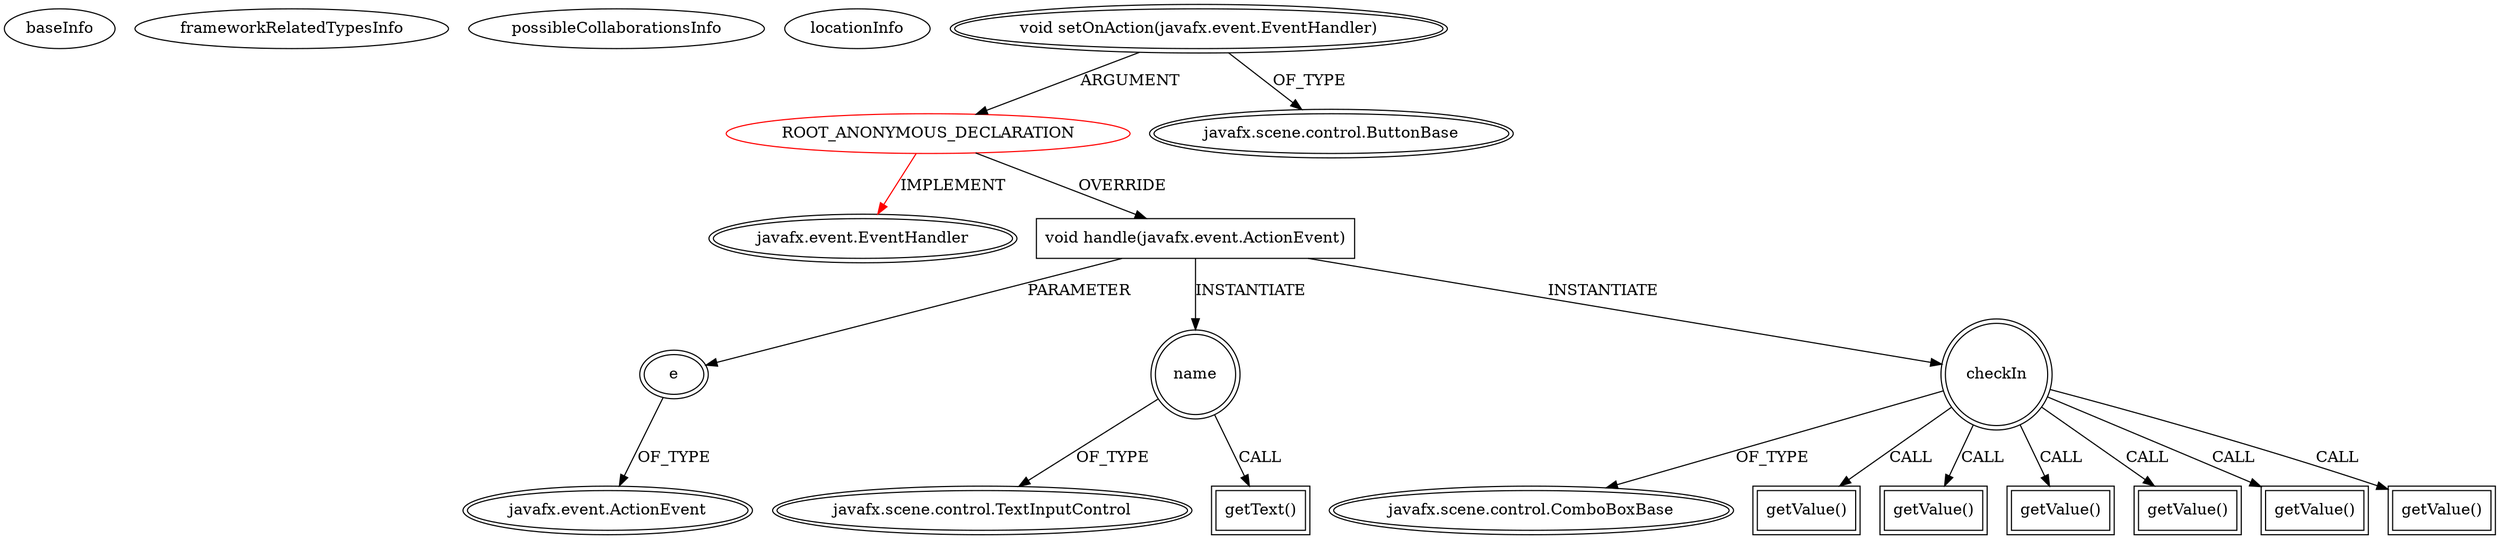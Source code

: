 digraph {
baseInfo[graphId=1082,category="extension_graph",isAnonymous=true,possibleRelation=false]
frameworkRelatedTypesInfo[0="javafx.event.EventHandler"]
possibleCollaborationsInfo[]
locationInfo[projectName="PatrickOtt-ReservationManager",filePath="/PatrickOtt-ReservationManager/ReservationManager-master/src/main/java/de/professional_webworkx/reservationmanager/controller/MainController.java",contextSignature="void initialize(java.net.URL,java.util.ResourceBundle)",graphId="1082"]
0[label="ROOT_ANONYMOUS_DECLARATION",vertexType="ROOT_ANONYMOUS_DECLARATION",isFrameworkType=false,color=red]
1[label="javafx.event.EventHandler",vertexType="FRAMEWORK_INTERFACE_TYPE",isFrameworkType=true,peripheries=2]
2[label="void setOnAction(javafx.event.EventHandler)",vertexType="OUTSIDE_CALL",isFrameworkType=true,peripheries=2]
3[label="javafx.scene.control.ButtonBase",vertexType="FRAMEWORK_CLASS_TYPE",isFrameworkType=true,peripheries=2]
4[label="void handle(javafx.event.ActionEvent)",vertexType="OVERRIDING_METHOD_DECLARATION",isFrameworkType=false,shape=box]
5[label="e",vertexType="PARAMETER_DECLARATION",isFrameworkType=true,peripheries=2]
6[label="javafx.event.ActionEvent",vertexType="FRAMEWORK_CLASS_TYPE",isFrameworkType=true,peripheries=2]
7[label="name",vertexType="VARIABLE_EXPRESION",isFrameworkType=true,peripheries=2,shape=circle]
9[label="javafx.scene.control.TextInputControl",vertexType="FRAMEWORK_CLASS_TYPE",isFrameworkType=true,peripheries=2]
8[label="getText()",vertexType="INSIDE_CALL",isFrameworkType=true,peripheries=2,shape=box]
10[label="checkIn",vertexType="VARIABLE_EXPRESION",isFrameworkType=true,peripheries=2,shape=circle]
12[label="javafx.scene.control.ComboBoxBase",vertexType="FRAMEWORK_CLASS_TYPE",isFrameworkType=true,peripheries=2]
11[label="getValue()",vertexType="INSIDE_CALL",isFrameworkType=true,peripheries=2,shape=box]
14[label="getValue()",vertexType="INSIDE_CALL",isFrameworkType=true,peripheries=2,shape=box]
16[label="getValue()",vertexType="INSIDE_CALL",isFrameworkType=true,peripheries=2,shape=box]
18[label="getValue()",vertexType="INSIDE_CALL",isFrameworkType=true,peripheries=2,shape=box]
20[label="getValue()",vertexType="INSIDE_CALL",isFrameworkType=true,peripheries=2,shape=box]
22[label="getValue()",vertexType="INSIDE_CALL",isFrameworkType=true,peripheries=2,shape=box]
0->1[label="IMPLEMENT",color=red]
2->0[label="ARGUMENT"]
2->3[label="OF_TYPE"]
0->4[label="OVERRIDE"]
5->6[label="OF_TYPE"]
4->5[label="PARAMETER"]
4->7[label="INSTANTIATE"]
7->9[label="OF_TYPE"]
7->8[label="CALL"]
4->10[label="INSTANTIATE"]
10->12[label="OF_TYPE"]
10->11[label="CALL"]
10->14[label="CALL"]
10->16[label="CALL"]
10->18[label="CALL"]
10->20[label="CALL"]
10->22[label="CALL"]
}
